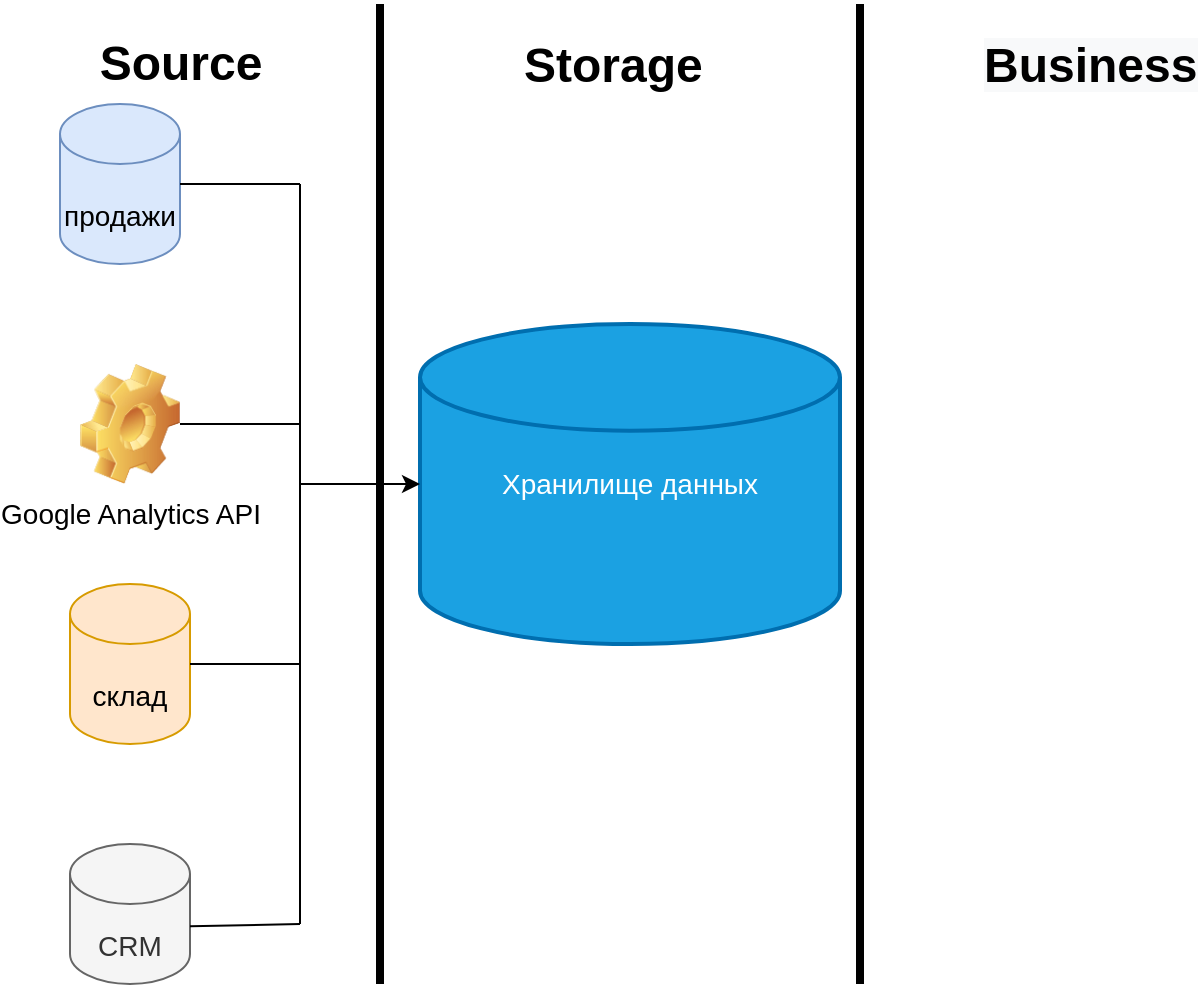 <mxfile version="15.6.8" type="github">
  <diagram id="KmguIjsDg325nGv9dmGO" name="Page-1">
    <mxGraphModel dx="868" dy="482" grid="1" gridSize="10" guides="1" tooltips="1" connect="1" arrows="1" fold="1" page="1" pageScale="1" pageWidth="827" pageHeight="1169" math="0" shadow="0">
      <root>
        <mxCell id="0" />
        <mxCell id="1" parent="0" />
        <mxCell id="hTNZJ2nVE8b75Jecg00O-1" value="&lt;font style=&quot;font-size: 24px&quot;&gt;&lt;b&gt;Source&lt;/b&gt;&lt;/font&gt;" style="text;html=1;align=center;verticalAlign=middle;resizable=0;points=[];autosize=1;strokeColor=none;fillColor=none;" vertex="1" parent="1">
          <mxGeometry x="170" y="50" width="100" height="20" as="geometry" />
        </mxCell>
        <mxCell id="hTNZJ2nVE8b75Jecg00O-2" value="&lt;div style=&quot;text-align: center&quot;&gt;&lt;span&gt;&lt;font face=&quot;helvetica&quot;&gt;&lt;b&gt;Storage&lt;/b&gt;&lt;/font&gt;&lt;/span&gt;&lt;/div&gt;" style="text;whiteSpace=wrap;html=1;fontSize=24;" vertex="1" parent="1">
          <mxGeometry x="390" y="40" width="110" height="40" as="geometry" />
        </mxCell>
        <mxCell id="hTNZJ2nVE8b75Jecg00O-4" value="&lt;b style=&quot;color: rgb(0 , 0 , 0) ; font-family: &amp;#34;helvetica&amp;#34; ; font-size: 24px ; font-style: normal ; letter-spacing: normal ; text-align: center ; text-indent: 0px ; text-transform: none ; word-spacing: 0px ; background-color: rgb(248 , 249 , 250)&quot;&gt;Business&lt;/b&gt;" style="text;whiteSpace=wrap;html=1;fontSize=24;" vertex="1" parent="1">
          <mxGeometry x="620" y="40" width="110" height="40" as="geometry" />
        </mxCell>
        <mxCell id="hTNZJ2nVE8b75Jecg00O-5" value="" style="endArrow=none;html=1;rounded=0;fontSize=24;strokeWidth=4;" edge="1" parent="1">
          <mxGeometry width="50" height="50" relative="1" as="geometry">
            <mxPoint x="560" y="520" as="sourcePoint" />
            <mxPoint x="560" y="30" as="targetPoint" />
          </mxGeometry>
        </mxCell>
        <mxCell id="hTNZJ2nVE8b75Jecg00O-6" value="" style="endArrow=none;html=1;rounded=0;fontSize=24;strokeWidth=4;" edge="1" parent="1">
          <mxGeometry width="50" height="50" relative="1" as="geometry">
            <mxPoint x="320" y="520" as="sourcePoint" />
            <mxPoint x="320" y="30" as="targetPoint" />
          </mxGeometry>
        </mxCell>
        <mxCell id="hTNZJ2nVE8b75Jecg00O-7" value="&lt;font style=&quot;font-size: 14px&quot;&gt;продажи&lt;/font&gt;" style="shape=cylinder3;whiteSpace=wrap;html=1;boundedLbl=1;backgroundOutline=1;size=15;fontSize=24;fillColor=#dae8fc;strokeColor=#6c8ebf;" vertex="1" parent="1">
          <mxGeometry x="160" y="80" width="60" height="80" as="geometry" />
        </mxCell>
        <mxCell id="hTNZJ2nVE8b75Jecg00O-8" value="Google Analytics API" style="shape=image;html=1;verticalLabelPosition=bottom;verticalAlign=top;imageAspect=0;image=img/clipart/Gear_128x128.png;fontSize=14;" vertex="1" parent="1">
          <mxGeometry x="170" y="210" width="50" height="60" as="geometry" />
        </mxCell>
        <mxCell id="hTNZJ2nVE8b75Jecg00O-9" value="&lt;span style=&quot;font-size: 14px&quot;&gt;склад&lt;/span&gt;" style="shape=cylinder3;whiteSpace=wrap;html=1;boundedLbl=1;backgroundOutline=1;size=15;fontSize=24;fillColor=#ffe6cc;strokeColor=#d79b00;" vertex="1" parent="1">
          <mxGeometry x="165" y="320" width="60" height="80" as="geometry" />
        </mxCell>
        <mxCell id="hTNZJ2nVE8b75Jecg00O-10" value="&lt;span style=&quot;font-size: 14px&quot;&gt;CRM&lt;/span&gt;" style="shape=cylinder3;whiteSpace=wrap;html=1;boundedLbl=1;backgroundOutline=1;size=15;fontSize=24;fillColor=#f5f5f5;strokeColor=#666666;fontColor=#333333;" vertex="1" parent="1">
          <mxGeometry x="165" y="450" width="60" height="70" as="geometry" />
        </mxCell>
        <mxCell id="hTNZJ2nVE8b75Jecg00O-11" value="Хранилище данных" style="strokeWidth=2;html=1;shape=mxgraph.flowchart.database;whiteSpace=wrap;fontSize=14;fillColor=#1ba1e2;fontColor=#ffffff;strokeColor=#006EAF;" vertex="1" parent="1">
          <mxGeometry x="340" y="190" width="210" height="160" as="geometry" />
        </mxCell>
        <mxCell id="hTNZJ2nVE8b75Jecg00O-13" value="" style="endArrow=none;html=1;rounded=0;fontSize=14;" edge="1" parent="1">
          <mxGeometry width="50" height="50" relative="1" as="geometry">
            <mxPoint x="280" y="490" as="sourcePoint" />
            <mxPoint x="280" y="120" as="targetPoint" />
          </mxGeometry>
        </mxCell>
        <mxCell id="hTNZJ2nVE8b75Jecg00O-14" value="" style="endArrow=classic;html=1;rounded=0;fontSize=14;entryX=0;entryY=0.5;entryDx=0;entryDy=0;entryPerimeter=0;" edge="1" parent="1" target="hTNZJ2nVE8b75Jecg00O-11">
          <mxGeometry width="50" height="50" relative="1" as="geometry">
            <mxPoint x="280" y="270" as="sourcePoint" />
            <mxPoint x="330" y="260" as="targetPoint" />
          </mxGeometry>
        </mxCell>
        <mxCell id="hTNZJ2nVE8b75Jecg00O-15" value="" style="endArrow=none;html=1;rounded=0;fontSize=14;strokeWidth=1;exitX=1;exitY=0.5;exitDx=0;exitDy=0;exitPerimeter=0;" edge="1" parent="1" source="hTNZJ2nVE8b75Jecg00O-7">
          <mxGeometry width="50" height="50" relative="1" as="geometry">
            <mxPoint x="240" y="160" as="sourcePoint" />
            <mxPoint x="280" y="120" as="targetPoint" />
          </mxGeometry>
        </mxCell>
        <mxCell id="hTNZJ2nVE8b75Jecg00O-16" value="" style="endArrow=none;html=1;rounded=0;fontSize=14;strokeWidth=1;exitX=1;exitY=0.5;exitDx=0;exitDy=0;" edge="1" parent="1" source="hTNZJ2nVE8b75Jecg00O-8">
          <mxGeometry width="50" height="50" relative="1" as="geometry">
            <mxPoint x="220" y="280" as="sourcePoint" />
            <mxPoint x="280" y="240" as="targetPoint" />
          </mxGeometry>
        </mxCell>
        <mxCell id="hTNZJ2nVE8b75Jecg00O-17" value="" style="endArrow=none;html=1;rounded=0;fontSize=14;strokeWidth=1;exitX=1;exitY=0.5;exitDx=0;exitDy=0;exitPerimeter=0;" edge="1" parent="1" source="hTNZJ2nVE8b75Jecg00O-9">
          <mxGeometry width="50" height="50" relative="1" as="geometry">
            <mxPoint x="230" y="385" as="sourcePoint" />
            <mxPoint x="280" y="360" as="targetPoint" />
          </mxGeometry>
        </mxCell>
        <mxCell id="hTNZJ2nVE8b75Jecg00O-18" value="" style="endArrow=none;html=1;rounded=0;fontSize=14;strokeWidth=1;exitX=1;exitY=0.588;exitDx=0;exitDy=0;exitPerimeter=0;" edge="1" parent="1" source="hTNZJ2nVE8b75Jecg00O-10">
          <mxGeometry width="50" height="50" relative="1" as="geometry">
            <mxPoint x="230" y="520" as="sourcePoint" />
            <mxPoint x="280" y="490" as="targetPoint" />
          </mxGeometry>
        </mxCell>
      </root>
    </mxGraphModel>
  </diagram>
</mxfile>
